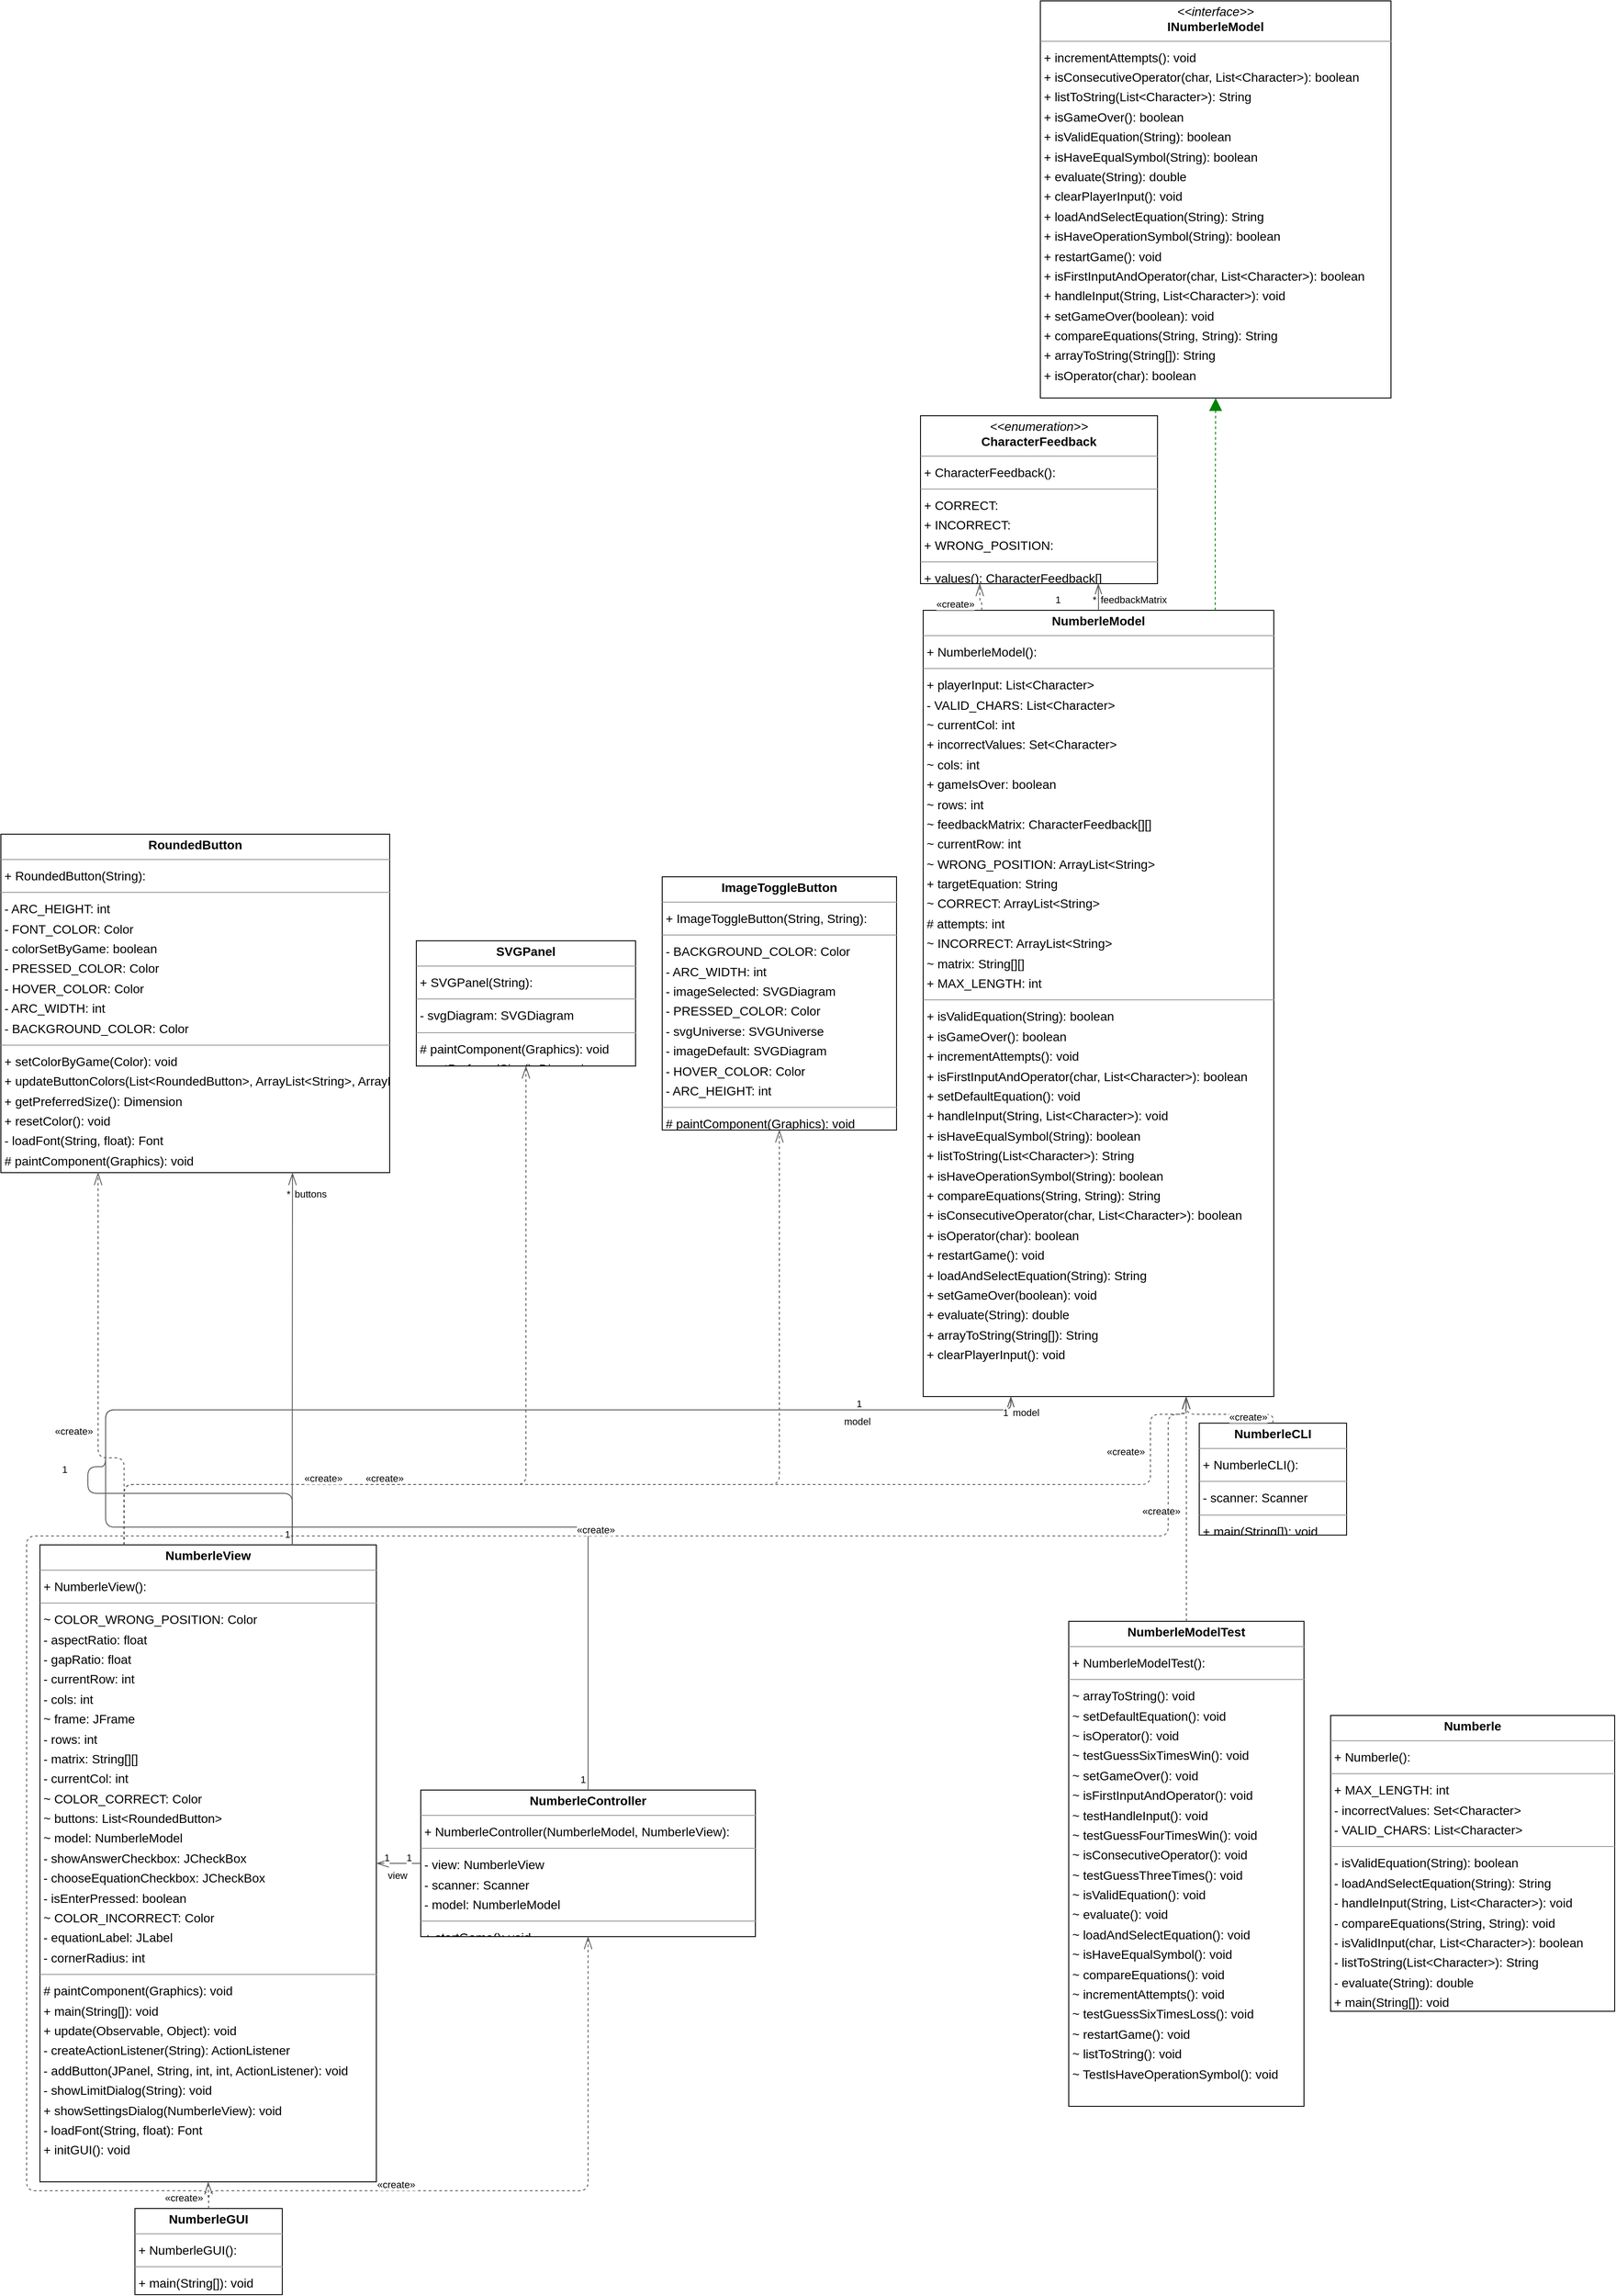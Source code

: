 <mxGraphModel dx="0" dy="0" grid="1" gridSize="10" guides="1" tooltips="1" connect="1" arrows="1" fold="1" page="0" pageScale="1" background="none" math="0" shadow="0">
  <root>
    <mxCell id="0" />
    <mxCell id="1" parent="0" />
    <mxCell id="node1" parent="1" vertex="1" value="&lt;p style=&quot;margin:0px;margin-top:4px;text-align:center;&quot;&gt;&lt;i&gt;&amp;lt;&amp;lt;enumeration&amp;gt;&amp;gt;&lt;/i&gt;&lt;br/&gt;&lt;b&gt;CharacterFeedback&lt;/b&gt;&lt;/p&gt;&lt;hr size=&quot;1&quot;/&gt;&lt;p style=&quot;margin:0 0 0 4px;line-height:1.6;&quot;&gt;+ CharacterFeedback(): &lt;/p&gt;&lt;hr size=&quot;1&quot;/&gt;&lt;p style=&quot;margin:0 0 0 4px;line-height:1.6;&quot;&gt;+ CORRECT: &lt;br/&gt;+ INCORRECT: &lt;br/&gt;+ WRONG_POSITION: &lt;/p&gt;&lt;hr size=&quot;1&quot;/&gt;&lt;p style=&quot;margin:0 0 0 4px;line-height:1.6;&quot;&gt;+ values(): CharacterFeedback[]&lt;br/&gt;+ valueOf(String): CharacterFeedback&lt;/p&gt;" style="verticalAlign=top;align=left;overflow=fill;fontSize=14;fontFamily=Helvetica;html=1;rounded=0;shadow=0;comic=0;labelBackgroundColor=none;strokeWidth=1;">
      <mxGeometry x="932" y="453" width="267" height="189" as="geometry" />
    </mxCell>
    <mxCell id="node0" parent="1" vertex="1" value="&lt;p style=&quot;margin:0px;margin-top:4px;text-align:center;&quot;&gt;&lt;i&gt;&amp;lt;&amp;lt;interface&amp;gt;&amp;gt;&lt;/i&gt;&lt;br/&gt;&lt;b&gt;INumberleModel&lt;/b&gt;&lt;/p&gt;&lt;hr size=&quot;1&quot;/&gt;&lt;p style=&quot;margin:0 0 0 4px;line-height:1.6;&quot;&gt;+ incrementAttempts(): void&lt;br/&gt;+ isConsecutiveOperator(char, List&amp;lt;Character&amp;gt;): boolean&lt;br/&gt;+ listToString(List&amp;lt;Character&amp;gt;): String&lt;br/&gt;+ isGameOver(): boolean&lt;br/&gt;+ isValidEquation(String): boolean&lt;br/&gt;+ isHaveEqualSymbol(String): boolean&lt;br/&gt;+ evaluate(String): double&lt;br/&gt;+ clearPlayerInput(): void&lt;br/&gt;+ loadAndSelectEquation(String): String&lt;br/&gt;+ isHaveOperationSymbol(String): boolean&lt;br/&gt;+ restartGame(): void&lt;br/&gt;+ isFirstInputAndOperator(char, List&amp;lt;Character&amp;gt;): boolean&lt;br/&gt;+ handleInput(String, List&amp;lt;Character&amp;gt;): void&lt;br/&gt;+ setGameOver(boolean): void&lt;br/&gt;+ compareEquations(String, String): String&lt;br/&gt;+ arrayToString(String[]): String&lt;br/&gt;+ isOperator(char): boolean&lt;/p&gt;" style="verticalAlign=top;align=left;overflow=fill;fontSize=14;fontFamily=Helvetica;html=1;rounded=0;shadow=0;comic=0;labelBackgroundColor=none;strokeWidth=1;">
      <mxGeometry x="1067" y="-14" width="395" height="447" as="geometry" />
    </mxCell>
    <mxCell id="node3" parent="1" vertex="1" value="&lt;p style=&quot;margin:0px;margin-top:4px;text-align:center;&quot;&gt;&lt;b&gt;ImageToggleButton&lt;/b&gt;&lt;/p&gt;&lt;hr size=&quot;1&quot;/&gt;&lt;p style=&quot;margin:0 0 0 4px;line-height:1.6;&quot;&gt;+ ImageToggleButton(String, String): &lt;/p&gt;&lt;hr size=&quot;1&quot;/&gt;&lt;p style=&quot;margin:0 0 0 4px;line-height:1.6;&quot;&gt;- BACKGROUND_COLOR: Color&lt;br/&gt;- ARC_WIDTH: int&lt;br/&gt;- imageSelected: SVGDiagram&lt;br/&gt;- PRESSED_COLOR: Color&lt;br/&gt;- svgUniverse: SVGUniverse&lt;br/&gt;- imageDefault: SVGDiagram&lt;br/&gt;- HOVER_COLOR: Color&lt;br/&gt;- ARC_HEIGHT: int&lt;/p&gt;&lt;hr size=&quot;1&quot;/&gt;&lt;p style=&quot;margin:0 0 0 4px;line-height:1.6;&quot;&gt;# paintComponent(Graphics): void&lt;/p&gt;" style="verticalAlign=top;align=left;overflow=fill;fontSize=14;fontFamily=Helvetica;html=1;rounded=0;shadow=0;comic=0;labelBackgroundColor=none;strokeWidth=1;">
      <mxGeometry x="641" y="972" width="264" height="285" as="geometry" />
    </mxCell>
    <mxCell id="node7" parent="1" vertex="1" value="&lt;p style=&quot;margin:0px;margin-top:4px;text-align:center;&quot;&gt;&lt;b&gt;Numberle&lt;/b&gt;&lt;/p&gt;&lt;hr size=&quot;1&quot;/&gt;&lt;p style=&quot;margin:0 0 0 4px;line-height:1.6;&quot;&gt;+ Numberle(): &lt;/p&gt;&lt;hr size=&quot;1&quot;/&gt;&lt;p style=&quot;margin:0 0 0 4px;line-height:1.6;&quot;&gt;+ MAX_LENGTH: int&lt;br/&gt;- incorrectValues: Set&amp;lt;Character&amp;gt;&lt;br/&gt;- VALID_CHARS: List&amp;lt;Character&amp;gt;&lt;/p&gt;&lt;hr size=&quot;1&quot;/&gt;&lt;p style=&quot;margin:0 0 0 4px;line-height:1.6;&quot;&gt;- isValidEquation(String): boolean&lt;br/&gt;- loadAndSelectEquation(String): String&lt;br/&gt;- handleInput(String, List&amp;lt;Character&amp;gt;): void&lt;br/&gt;- compareEquations(String, String): void&lt;br/&gt;- isValidInput(char, List&amp;lt;Character&amp;gt;): boolean&lt;br/&gt;- listToString(List&amp;lt;Character&amp;gt;): String&lt;br/&gt;- evaluate(String): double&lt;br/&gt;+ main(String[]): void&lt;/p&gt;" style="verticalAlign=top;align=left;overflow=fill;fontSize=14;fontFamily=Helvetica;html=1;rounded=0;shadow=0;comic=0;labelBackgroundColor=none;strokeWidth=1;">
      <mxGeometry x="1394" y="1916" width="320" height="333" as="geometry" />
    </mxCell>
    <mxCell id="node8" parent="1" vertex="1" value="&lt;p style=&quot;margin:0px;margin-top:4px;text-align:center;&quot;&gt;&lt;b&gt;NumberleCLI&lt;/b&gt;&lt;/p&gt;&lt;hr size=&quot;1&quot;/&gt;&lt;p style=&quot;margin:0 0 0 4px;line-height:1.6;&quot;&gt;+ NumberleCLI(): &lt;/p&gt;&lt;hr size=&quot;1&quot;/&gt;&lt;p style=&quot;margin:0 0 0 4px;line-height:1.6;&quot;&gt;- scanner: Scanner&lt;/p&gt;&lt;hr size=&quot;1&quot;/&gt;&lt;p style=&quot;margin:0 0 0 4px;line-height:1.6;&quot;&gt;+ main(String[]): void&lt;/p&gt;" style="verticalAlign=top;align=left;overflow=fill;fontSize=14;fontFamily=Helvetica;html=1;rounded=0;shadow=0;comic=0;labelBackgroundColor=none;strokeWidth=1;">
      <mxGeometry x="1246" y="1587" width="166" height="126" as="geometry" />
    </mxCell>
    <mxCell id="node6" parent="1" vertex="1" value="&lt;p style=&quot;margin:0px;margin-top:4px;text-align:center;&quot;&gt;&lt;b&gt;NumberleController&lt;/b&gt;&lt;/p&gt;&lt;hr size=&quot;1&quot;/&gt;&lt;p style=&quot;margin:0 0 0 4px;line-height:1.6;&quot;&gt;+ NumberleController(NumberleModel, NumberleView): &lt;/p&gt;&lt;hr size=&quot;1&quot;/&gt;&lt;p style=&quot;margin:0 0 0 4px;line-height:1.6;&quot;&gt;- view: NumberleView&lt;br/&gt;- scanner: Scanner&lt;br/&gt;- model: NumberleModel&lt;/p&gt;&lt;hr size=&quot;1&quot;/&gt;&lt;p style=&quot;margin:0 0 0 4px;line-height:1.6;&quot;&gt;+ startGame(): void&lt;/p&gt;" style="verticalAlign=top;align=left;overflow=fill;fontSize=14;fontFamily=Helvetica;html=1;rounded=0;shadow=0;comic=0;labelBackgroundColor=none;strokeWidth=1;">
      <mxGeometry x="369" y="2000" width="377" height="165" as="geometry" />
    </mxCell>
    <mxCell id="node4" parent="1" vertex="1" value="&lt;p style=&quot;margin:0px;margin-top:4px;text-align:center;&quot;&gt;&lt;b&gt;NumberleGUI&lt;/b&gt;&lt;/p&gt;&lt;hr size=&quot;1&quot;/&gt;&lt;p style=&quot;margin:0 0 0 4px;line-height:1.6;&quot;&gt;+ NumberleGUI(): &lt;/p&gt;&lt;hr size=&quot;1&quot;/&gt;&lt;p style=&quot;margin:0 0 0 4px;line-height:1.6;&quot;&gt;+ main(String[]): void&lt;/p&gt;" style="verticalAlign=top;align=left;overflow=fill;fontSize=14;fontFamily=Helvetica;html=1;rounded=0;shadow=0;comic=0;labelBackgroundColor=none;strokeWidth=1;">
      <mxGeometry x="47" y="2471" width="166" height="97" as="geometry" />
    </mxCell>
    <mxCell id="node9" parent="1" vertex="1" value="&lt;p style=&quot;margin:0px;margin-top:4px;text-align:center;&quot;&gt;&lt;b&gt;NumberleModel&lt;/b&gt;&lt;/p&gt;&lt;hr size=&quot;1&quot;/&gt;&lt;p style=&quot;margin:0 0 0 4px;line-height:1.6;&quot;&gt;+ NumberleModel(): &lt;/p&gt;&lt;hr size=&quot;1&quot;/&gt;&lt;p style=&quot;margin:0 0 0 4px;line-height:1.6;&quot;&gt;+ playerInput: List&amp;lt;Character&amp;gt;&lt;br/&gt;- VALID_CHARS: List&amp;lt;Character&amp;gt;&lt;br/&gt;~ currentCol: int&lt;br/&gt;+ incorrectValues: Set&amp;lt;Character&amp;gt;&lt;br/&gt;~ cols: int&lt;br/&gt;+ gameIsOver: boolean&lt;br/&gt;~ rows: int&lt;br/&gt;~ feedbackMatrix: CharacterFeedback[][]&lt;br/&gt;~ currentRow: int&lt;br/&gt;~ WRONG_POSITION: ArrayList&amp;lt;String&amp;gt;&lt;br/&gt;+ targetEquation: String&lt;br/&gt;~ CORRECT: ArrayList&amp;lt;String&amp;gt;&lt;br/&gt;# attempts: int&lt;br/&gt;~ INCORRECT: ArrayList&amp;lt;String&amp;gt;&lt;br/&gt;~ matrix: String[][]&lt;br/&gt;+ MAX_LENGTH: int&lt;/p&gt;&lt;hr size=&quot;1&quot;/&gt;&lt;p style=&quot;margin:0 0 0 4px;line-height:1.6;&quot;&gt;+ isValidEquation(String): boolean&lt;br/&gt;+ isGameOver(): boolean&lt;br/&gt;+ incrementAttempts(): void&lt;br/&gt;+ isFirstInputAndOperator(char, List&amp;lt;Character&amp;gt;): boolean&lt;br/&gt;+ setDefaultEquation(): void&lt;br/&gt;+ handleInput(String, List&amp;lt;Character&amp;gt;): void&lt;br/&gt;+ isHaveEqualSymbol(String): boolean&lt;br/&gt;+ listToString(List&amp;lt;Character&amp;gt;): String&lt;br/&gt;+ isHaveOperationSymbol(String): boolean&lt;br/&gt;+ compareEquations(String, String): String&lt;br/&gt;+ isConsecutiveOperator(char, List&amp;lt;Character&amp;gt;): boolean&lt;br/&gt;+ isOperator(char): boolean&lt;br/&gt;+ restartGame(): void&lt;br/&gt;+ loadAndSelectEquation(String): String&lt;br/&gt;+ setGameOver(boolean): void&lt;br/&gt;+ evaluate(String): double&lt;br/&gt;+ arrayToString(String[]): String&lt;br/&gt;+ clearPlayerInput(): void&lt;/p&gt;" style="verticalAlign=top;align=left;overflow=fill;fontSize=14;fontFamily=Helvetica;html=1;rounded=0;shadow=0;comic=0;labelBackgroundColor=none;strokeWidth=1;">
      <mxGeometry x="935" y="672" width="395" height="885" as="geometry" />
    </mxCell>
    <mxCell id="node2" parent="1" vertex="1" value="&lt;p style=&quot;margin:0px;margin-top:4px;text-align:center;&quot;&gt;&lt;b&gt;NumberleModelTest&lt;/b&gt;&lt;/p&gt;&lt;hr size=&quot;1&quot;/&gt;&lt;p style=&quot;margin:0 0 0 4px;line-height:1.6;&quot;&gt;+ NumberleModelTest(): &lt;/p&gt;&lt;hr size=&quot;1&quot;/&gt;&lt;p style=&quot;margin:0 0 0 4px;line-height:1.6;&quot;&gt;~ arrayToString(): void&lt;br/&gt;~ setDefaultEquation(): void&lt;br/&gt;~ isOperator(): void&lt;br/&gt;~ testGuessSixTimesWin(): void&lt;br/&gt;~ setGameOver(): void&lt;br/&gt;~ isFirstInputAndOperator(): void&lt;br/&gt;~ testHandleInput(): void&lt;br/&gt;~ testGuessFourTimesWin(): void&lt;br/&gt;~ isConsecutiveOperator(): void&lt;br/&gt;~ testGuessThreeTimes(): void&lt;br/&gt;~ isValidEquation(): void&lt;br/&gt;~ evaluate(): void&lt;br/&gt;~ loadAndSelectEquation(): void&lt;br/&gt;~ isHaveEqualSymbol(): void&lt;br/&gt;~ compareEquations(): void&lt;br/&gt;~ incrementAttempts(): void&lt;br/&gt;~ testGuessSixTimesLoss(): void&lt;br/&gt;~ restartGame(): void&lt;br/&gt;~ listToString(): void&lt;br/&gt;~ TestIsHaveOperationSymbol(): void&lt;/p&gt;" style="verticalAlign=top;align=left;overflow=fill;fontSize=14;fontFamily=Helvetica;html=1;rounded=0;shadow=0;comic=0;labelBackgroundColor=none;strokeWidth=1;">
      <mxGeometry x="1099" y="1810" width="265" height="546" as="geometry" />
    </mxCell>
    <mxCell id="node10" parent="1" vertex="1" value="&lt;p style=&quot;margin:0px;margin-top:4px;text-align:center;&quot;&gt;&lt;b&gt;NumberleView&lt;/b&gt;&lt;/p&gt;&lt;hr size=&quot;1&quot;/&gt;&lt;p style=&quot;margin:0 0 0 4px;line-height:1.6;&quot;&gt;+ NumberleView(): &lt;/p&gt;&lt;hr size=&quot;1&quot;/&gt;&lt;p style=&quot;margin:0 0 0 4px;line-height:1.6;&quot;&gt;~ COLOR_WRONG_POSITION: Color&lt;br/&gt;- aspectRatio: float&lt;br/&gt;- gapRatio: float&lt;br/&gt;- currentRow: int&lt;br/&gt;- cols: int&lt;br/&gt;~ frame: JFrame&lt;br/&gt;- rows: int&lt;br/&gt;- matrix: String[][]&lt;br/&gt;- currentCol: int&lt;br/&gt;~ COLOR_CORRECT: Color&lt;br/&gt;~ buttons: List&amp;lt;RoundedButton&amp;gt;&lt;br/&gt;~ model: NumberleModel&lt;br/&gt;- showAnswerCheckbox: JCheckBox&lt;br/&gt;- chooseEquationCheckbox: JCheckBox&lt;br/&gt;- isEnterPressed: boolean&lt;br/&gt;~ COLOR_INCORRECT: Color&lt;br/&gt;- equationLabel: JLabel&lt;br/&gt;- cornerRadius: int&lt;/p&gt;&lt;hr size=&quot;1&quot;/&gt;&lt;p style=&quot;margin:0 0 0 4px;line-height:1.6;&quot;&gt;# paintComponent(Graphics): void&lt;br/&gt;+ main(String[]): void&lt;br/&gt;+ update(Observable, Object): void&lt;br/&gt;- createActionListener(String): ActionListener&lt;br/&gt;- addButton(JPanel, String, int, int, ActionListener): void&lt;br/&gt;- showLimitDialog(String): void&lt;br/&gt;+ showSettingsDialog(NumberleView): void&lt;br/&gt;- loadFont(String, float): Font&lt;br/&gt;+ initGUI(): void&lt;/p&gt;" style="verticalAlign=top;align=left;overflow=fill;fontSize=14;fontFamily=Helvetica;html=1;rounded=0;shadow=0;comic=0;labelBackgroundColor=none;strokeWidth=1;">
      <mxGeometry x="-60" y="1724" width="379" height="717" as="geometry" />
    </mxCell>
    <mxCell id="node11" parent="1" vertex="1" value="&lt;p style=&quot;margin:0px;margin-top:4px;text-align:center;&quot;&gt;&lt;b&gt;RoundedButton&lt;/b&gt;&lt;/p&gt;&lt;hr size=&quot;1&quot;/&gt;&lt;p style=&quot;margin:0 0 0 4px;line-height:1.6;&quot;&gt;+ RoundedButton(String): &lt;/p&gt;&lt;hr size=&quot;1&quot;/&gt;&lt;p style=&quot;margin:0 0 0 4px;line-height:1.6;&quot;&gt;- ARC_HEIGHT: int&lt;br/&gt;- FONT_COLOR: Color&lt;br/&gt;- colorSetByGame: boolean&lt;br/&gt;- PRESSED_COLOR: Color&lt;br/&gt;- HOVER_COLOR: Color&lt;br/&gt;- ARC_WIDTH: int&lt;br/&gt;- BACKGROUND_COLOR: Color&lt;/p&gt;&lt;hr size=&quot;1&quot;/&gt;&lt;p style=&quot;margin:0 0 0 4px;line-height:1.6;&quot;&gt;+ setColorByGame(Color): void&lt;br/&gt;+ updateButtonColors(List&amp;lt;RoundedButton&amp;gt;, ArrayList&amp;lt;String&amp;gt;, ArrayList&amp;lt;String&amp;gt;, ArrayList&amp;lt;String&amp;gt;): void&lt;br/&gt;+ getPreferredSize(): Dimension&lt;br/&gt;+ resetColor(): void&lt;br/&gt;- loadFont(String, float): Font&lt;br/&gt;# paintComponent(Graphics): void&lt;/p&gt;" style="verticalAlign=top;align=left;overflow=fill;fontSize=14;fontFamily=Helvetica;html=1;rounded=0;shadow=0;comic=0;labelBackgroundColor=none;strokeWidth=1;">
      <mxGeometry x="-104" y="924" width="438" height="381" as="geometry" />
    </mxCell>
    <mxCell id="node5" parent="1" vertex="1" value="&lt;p style=&quot;margin:0px;margin-top:4px;text-align:center;&quot;&gt;&lt;b&gt;SVGPanel&lt;/b&gt;&lt;/p&gt;&lt;hr size=&quot;1&quot;/&gt;&lt;p style=&quot;margin:0 0 0 4px;line-height:1.6;&quot;&gt;+ SVGPanel(String): &lt;/p&gt;&lt;hr size=&quot;1&quot;/&gt;&lt;p style=&quot;margin:0 0 0 4px;line-height:1.6;&quot;&gt;- svgDiagram: SVGDiagram&lt;/p&gt;&lt;hr size=&quot;1&quot;/&gt;&lt;p style=&quot;margin:0 0 0 4px;line-height:1.6;&quot;&gt;# paintComponent(Graphics): void&lt;br/&gt;+ getPreferredSize(): Dimension&lt;/p&gt;" style="verticalAlign=top;align=left;overflow=fill;fontSize=14;fontFamily=Helvetica;html=1;rounded=0;shadow=0;comic=0;labelBackgroundColor=none;strokeWidth=1;">
      <mxGeometry x="364" y="1044" width="247" height="141" as="geometry" />
    </mxCell>
    <mxCell id="edge6" edge="1" value="" parent="1" source="node8" target="node9" style="html=1;rounded=1;edgeStyle=orthogonalEdgeStyle;dashed=1;startArrow=none;endArrow=openThin;endSize=12;strokeColor=#595959;exitX=0.500;exitY=0.000;exitDx=0;exitDy=0;entryX=0.750;entryY=1.000;entryDx=0;entryDy=0;">
      <mxGeometry width="50" height="50" relative="1" as="geometry">
        <Array as="points">
          <mxPoint x="1329" y="1577" />
          <mxPoint x="1231" y="1577" />
        </Array>
      </mxGeometry>
    </mxCell>
    <mxCell id="label38" parent="edge6" vertex="1" connectable="0" value="«create»" style="edgeLabel;resizable=0;html=1;align=left;verticalAlign=top;strokeColor=default;">
      <mxGeometry x="1278" y="1567" as="geometry" />
    </mxCell>
    <mxCell id="edge13" edge="1" value="" parent="1" source="node6" target="node9" style="html=1;rounded=1;edgeStyle=orthogonalEdgeStyle;dashed=0;startArrow=diamondThinstartSize=12;endArrow=openThin;endSize=12;strokeColor=#595959;exitX=0.500;exitY=0.000;exitDx=0;exitDy=0;entryX=0.250;entryY=1.000;entryDx=0;entryDy=0;">
      <mxGeometry width="50" height="50" relative="1" as="geometry">
        <Array as="points">
          <mxPoint x="558" y="1704" />
          <mxPoint x="14" y="1704" />
          <mxPoint x="14" y="1572" />
          <mxPoint x="1034" y="1572" />
        </Array>
      </mxGeometry>
    </mxCell>
    <mxCell id="label78" parent="edge13" vertex="1" connectable="0" value="1" style="edgeLabel;resizable=0;html=1;align=left;verticalAlign=top;strokeColor=default;">
      <mxGeometry x="547" y="1975" as="geometry" />
    </mxCell>
    <mxCell id="label82" parent="edge13" vertex="1" connectable="0" value="1" style="edgeLabel;resizable=0;html=1;align=left;verticalAlign=top;strokeColor=default;">
      <mxGeometry x="858" y="1552" as="geometry" />
    </mxCell>
    <mxCell id="label83" parent="edge13" vertex="1" connectable="0" value="model" style="edgeLabel;resizable=0;html=1;align=left;verticalAlign=top;strokeColor=default;">
      <mxGeometry x="844" y="1572" as="geometry" />
    </mxCell>
    <mxCell id="edge11" edge="1" value="" parent="1" source="node6" target="node10" style="html=1;rounded=1;edgeStyle=orthogonalEdgeStyle;dashed=0;startArrow=diamondThinstartSize=12;endArrow=openThin;endSize=12;strokeColor=#595959;exitX=0.000;exitY=0.500;exitDx=0;exitDy=0;entryX=1.000;entryY=0.500;entryDx=0;entryDy=0;">
      <mxGeometry width="50" height="50" relative="1" as="geometry">
        <Array as="points" />
      </mxGeometry>
    </mxCell>
    <mxCell id="label66" parent="edge11" vertex="1" connectable="0" value="1" style="edgeLabel;resizable=0;html=1;align=left;verticalAlign=top;strokeColor=default;">
      <mxGeometry x="351" y="2063" as="geometry" />
    </mxCell>
    <mxCell id="label70" parent="edge11" vertex="1" connectable="0" value="1" style="edgeLabel;resizable=0;html=1;align=left;verticalAlign=top;strokeColor=default;">
      <mxGeometry x="326" y="2063" as="geometry" />
    </mxCell>
    <mxCell id="label71" parent="edge11" vertex="1" connectable="0" value="view" style="edgeLabel;resizable=0;html=1;align=left;verticalAlign=top;strokeColor=default;">
      <mxGeometry x="330" y="2083" as="geometry" />
    </mxCell>
    <mxCell id="edge4" edge="1" value="" parent="1" source="node4" target="node6" style="html=1;rounded=1;edgeStyle=orthogonalEdgeStyle;dashed=1;startArrow=none;endArrow=openThin;endSize=12;strokeColor=#595959;exitX=0.500;exitY=0.000;exitDx=0;exitDy=0;entryX=0.500;entryY=1.000;entryDx=0;entryDy=0;">
      <mxGeometry width="50" height="50" relative="1" as="geometry">
        <Array as="points">
          <mxPoint x="130" y="2451" />
          <mxPoint x="558" y="2451" />
        </Array>
      </mxGeometry>
    </mxCell>
    <mxCell id="label26" parent="edge4" vertex="1" connectable="0" value="«create»" style="edgeLabel;resizable=0;html=1;align=left;verticalAlign=top;strokeColor=default;">
      <mxGeometry x="318" y="2431" as="geometry" />
    </mxCell>
    <mxCell id="edge9" edge="1" value="" parent="1" source="node4" target="node9" style="html=1;rounded=1;edgeStyle=orthogonalEdgeStyle;dashed=1;startArrow=none;endArrow=openThin;endSize=12;strokeColor=#595959;exitX=0.500;exitY=0.000;exitDx=0;exitDy=0;entryX=0.750;entryY=1.000;entryDx=0;entryDy=0;">
      <mxGeometry width="50" height="50" relative="1" as="geometry">
        <Array as="points">
          <mxPoint x="130" y="2451" />
          <mxPoint x="-75" y="2451" />
          <mxPoint x="-75" y="1714" />
          <mxPoint x="1211" y="1714" />
          <mxPoint x="1211" y="1577" />
          <mxPoint x="1231" y="1577" />
        </Array>
      </mxGeometry>
    </mxCell>
    <mxCell id="label56" parent="edge9" vertex="1" connectable="0" value="«create»" style="edgeLabel;resizable=0;html=1;align=left;verticalAlign=top;strokeColor=default;">
      <mxGeometry x="543" y="1694" as="geometry" />
    </mxCell>
    <mxCell id="edge15" edge="1" value="" parent="1" source="node4" target="node10" style="html=1;rounded=1;edgeStyle=orthogonalEdgeStyle;dashed=1;startArrow=none;endArrow=openThin;endSize=12;strokeColor=#595959;exitX=0.500;exitY=0.000;exitDx=0;exitDy=0;entryX=0.500;entryY=1.000;entryDx=0;entryDy=0;">
      <mxGeometry width="50" height="50" relative="1" as="geometry">
        <Array as="points" />
      </mxGeometry>
    </mxCell>
    <mxCell id="label92" parent="edge15" vertex="1" connectable="0" value="«create»" style="edgeLabel;resizable=0;html=1;align=left;verticalAlign=top;strokeColor=default;">
      <mxGeometry x="79" y="2446" as="geometry" />
    </mxCell>
    <mxCell id="edge10" edge="1" value="" parent="1" source="node9" target="node1" style="html=1;rounded=1;edgeStyle=orthogonalEdgeStyle;dashed=0;startArrow=diamondThinstartSize=12;endArrow=openThin;endSize=12;strokeColor=#595959;exitX=0.500;exitY=0.000;exitDx=0;exitDy=0;entryX=0.750;entryY=1.000;entryDx=0;entryDy=0;">
      <mxGeometry width="50" height="50" relative="1" as="geometry">
        <Array as="points" />
      </mxGeometry>
    </mxCell>
    <mxCell id="label60" parent="edge10" vertex="1" connectable="0" value="1" style="edgeLabel;resizable=0;html=1;align=left;verticalAlign=top;strokeColor=default;">
      <mxGeometry x="1082" y="647" as="geometry" />
    </mxCell>
    <mxCell id="label64" parent="edge10" vertex="1" connectable="0" value="*" style="edgeLabel;resizable=0;html=1;align=left;verticalAlign=top;strokeColor=default;">
      <mxGeometry x="1124" y="647" as="geometry" />
    </mxCell>
    <mxCell id="label65" parent="edge10" vertex="1" connectable="0" value="feedbackMatrix" style="edgeLabel;resizable=0;html=1;align=left;verticalAlign=top;strokeColor=default;">
      <mxGeometry x="1133" y="647" as="geometry" />
    </mxCell>
    <mxCell id="edge12" edge="1" value="" parent="1" source="node9" target="node1" style="html=1;rounded=1;edgeStyle=orthogonalEdgeStyle;dashed=1;startArrow=none;endArrow=openThin;endSize=12;strokeColor=#595959;exitX=0.167;exitY=0.000;exitDx=0;exitDy=0;entryX=0.250;entryY=1.000;entryDx=0;entryDy=0;">
      <mxGeometry width="50" height="50" relative="1" as="geometry">
        <Array as="points">
          <mxPoint x="1001" y="662" />
          <mxPoint x="999" y="662" />
        </Array>
      </mxGeometry>
    </mxCell>
    <mxCell id="label74" parent="edge12" vertex="1" connectable="0" value="«create»" style="edgeLabel;resizable=0;html=1;align=left;verticalAlign=top;strokeColor=default;">
      <mxGeometry x="948" y="652" as="geometry" />
    </mxCell>
    <mxCell id="edge0" edge="1" value="" parent="1" source="node9" target="node0" style="html=1;rounded=1;edgeStyle=orthogonalEdgeStyle;dashed=1;startArrow=none;endArrow=block;endSize=12;strokeColor=#008200;exitX=0.833;exitY=0.000;exitDx=0;exitDy=0;entryX=0.500;entryY=1.000;entryDx=0;entryDy=0;">
      <mxGeometry width="50" height="50" relative="1" as="geometry">
        <Array as="points" />
      </mxGeometry>
    </mxCell>
    <mxCell id="edge8" edge="1" value="" parent="1" source="node2" target="node9" style="html=1;rounded=1;edgeStyle=orthogonalEdgeStyle;dashed=1;startArrow=none;endArrow=openThin;endSize=12;strokeColor=#595959;exitX=0.500;exitY=0.000;exitDx=0;exitDy=0;entryX=0.750;entryY=1.000;entryDx=0;entryDy=0;">
      <mxGeometry width="50" height="50" relative="1" as="geometry">
        <Array as="points" />
      </mxGeometry>
    </mxCell>
    <mxCell id="label50" parent="edge8" vertex="1" connectable="0" value="«create»" style="edgeLabel;resizable=0;html=1;align=left;verticalAlign=top;strokeColor=default;">
      <mxGeometry x="1180" y="1673" as="geometry" />
    </mxCell>
    <mxCell id="edge3" edge="1" value="" parent="1" source="node10" target="node3" style="html=1;rounded=1;edgeStyle=orthogonalEdgeStyle;dashed=1;startArrow=none;endArrow=openThin;endSize=12;strokeColor=#595959;exitX=0.250;exitY=0.000;exitDx=0;exitDy=0;entryX=0.500;entryY=1.000;entryDx=0;entryDy=0;">
      <mxGeometry width="50" height="50" relative="1" as="geometry">
        <Array as="points">
          <mxPoint x="35" y="1656" />
          <mxPoint x="773" y="1656" />
        </Array>
      </mxGeometry>
    </mxCell>
    <mxCell id="label20" parent="edge3" vertex="1" connectable="0" value="«create»" style="edgeLabel;resizable=0;html=1;align=left;verticalAlign=top;strokeColor=default;">
      <mxGeometry x="305" y="1636" as="geometry" />
    </mxCell>
    <mxCell id="edge1" edge="1" value="" parent="1" source="node10" target="node9" style="html=1;rounded=1;edgeStyle=orthogonalEdgeStyle;dashed=1;startArrow=none;endArrow=openThin;endSize=12;strokeColor=#595959;exitX=0.250;exitY=0.000;exitDx=0;exitDy=0;entryX=0.750;entryY=1.000;entryDx=0;entryDy=0;">
      <mxGeometry width="50" height="50" relative="1" as="geometry">
        <Array as="points">
          <mxPoint x="35" y="1656" />
          <mxPoint x="1191" y="1656" />
          <mxPoint x="1191" y="1577" />
          <mxPoint x="1231" y="1577" />
        </Array>
      </mxGeometry>
    </mxCell>
    <mxCell id="label8" parent="edge1" vertex="1" connectable="0" value="«create»" style="edgeLabel;resizable=0;html=1;align=left;verticalAlign=top;strokeColor=default;">
      <mxGeometry x="1140" y="1606" as="geometry" />
    </mxCell>
    <mxCell id="edge5" edge="1" value="" parent="1" source="node10" target="node9" style="html=1;rounded=1;edgeStyle=orthogonalEdgeStyle;dashed=0;startArrow=diamondThinstartSize=12;endArrow=openThin;endSize=12;strokeColor=#595959;exitX=0.750;exitY=0.000;exitDx=0;exitDy=0;entryX=0.250;entryY=1.000;entryDx=0;entryDy=0;">
      <mxGeometry width="50" height="50" relative="1" as="geometry">
        <Array as="points">
          <mxPoint x="225" y="1666" />
          <mxPoint x="-6" y="1666" />
          <mxPoint x="-6" y="1636" />
          <mxPoint x="14" y="1636" />
          <mxPoint x="14" y="1572" />
          <mxPoint x="1034" y="1572" />
        </Array>
      </mxGeometry>
    </mxCell>
    <mxCell id="label30" parent="edge5" vertex="1" connectable="0" value="1" style="edgeLabel;resizable=0;html=1;align=left;verticalAlign=top;strokeColor=default;">
      <mxGeometry x="-37" y="1626" as="geometry" />
    </mxCell>
    <mxCell id="label34" parent="edge5" vertex="1" connectable="0" value="1" style="edgeLabel;resizable=0;html=1;align=left;verticalAlign=top;strokeColor=default;">
      <mxGeometry x="1023" y="1562" as="geometry" />
    </mxCell>
    <mxCell id="label35" parent="edge5" vertex="1" connectable="0" value="model" style="edgeLabel;resizable=0;html=1;align=left;verticalAlign=top;strokeColor=default;">
      <mxGeometry x="1034" y="1562" as="geometry" />
    </mxCell>
    <mxCell id="edge2" edge="1" value="" parent="1" source="node10" target="node11" style="html=1;rounded=1;edgeStyle=orthogonalEdgeStyle;dashed=0;startArrow=diamondThinstartSize=12;endArrow=openThin;endSize=12;strokeColor=#595959;exitX=0.750;exitY=0.000;exitDx=0;exitDy=0;entryX=0.750;entryY=1.000;entryDx=0;entryDy=0;">
      <mxGeometry width="50" height="50" relative="1" as="geometry">
        <Array as="points" />
      </mxGeometry>
    </mxCell>
    <mxCell id="label12" parent="edge2" vertex="1" connectable="0" value="1" style="edgeLabel;resizable=0;html=1;align=left;verticalAlign=top;strokeColor=default;">
      <mxGeometry x="214" y="1699" as="geometry" />
    </mxCell>
    <mxCell id="label16" parent="edge2" vertex="1" connectable="0" value="*" style="edgeLabel;resizable=0;html=1;align=left;verticalAlign=top;strokeColor=default;">
      <mxGeometry x="216" y="1316" as="geometry" />
    </mxCell>
    <mxCell id="label17" parent="edge2" vertex="1" connectable="0" value="buttons" style="edgeLabel;resizable=0;html=1;align=left;verticalAlign=top;strokeColor=default;">
      <mxGeometry x="225" y="1316" as="geometry" />
    </mxCell>
    <mxCell id="edge7" edge="1" value="" parent="1" source="node10" target="node11" style="html=1;rounded=1;edgeStyle=orthogonalEdgeStyle;dashed=1;startArrow=none;endArrow=openThin;endSize=12;strokeColor=#595959;exitX=0.250;exitY=0.000;exitDx=0;exitDy=0;entryX=0.250;entryY=1.000;entryDx=0;entryDy=0;">
      <mxGeometry width="50" height="50" relative="1" as="geometry">
        <Array as="points">
          <mxPoint x="35" y="1626" />
          <mxPoint x="6" y="1626" />
        </Array>
      </mxGeometry>
    </mxCell>
    <mxCell id="label44" parent="edge7" vertex="1" connectable="0" value="«create»" style="edgeLabel;resizable=0;html=1;align=left;verticalAlign=top;strokeColor=default;">
      <mxGeometry x="-45" y="1583" as="geometry" />
    </mxCell>
    <mxCell id="edge14" edge="1" value="" parent="1" source="node10" target="node5" style="html=1;rounded=1;edgeStyle=orthogonalEdgeStyle;dashed=1;startArrow=none;endArrow=openThin;endSize=12;strokeColor=#595959;exitX=0.250;exitY=0.000;exitDx=0;exitDy=0;entryX=0.500;entryY=1.000;entryDx=0;entryDy=0;">
      <mxGeometry width="50" height="50" relative="1" as="geometry">
        <Array as="points">
          <mxPoint x="35" y="1656" />
          <mxPoint x="488" y="1656" />
        </Array>
      </mxGeometry>
    </mxCell>
    <mxCell id="label86" parent="edge14" vertex="1" connectable="0" value="«create»" style="edgeLabel;resizable=0;html=1;align=left;verticalAlign=top;strokeColor=default;">
      <mxGeometry x="236" y="1636" as="geometry" />
    </mxCell>
  </root>
</mxGraphModel>